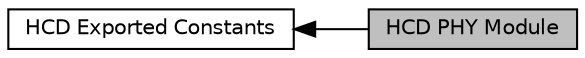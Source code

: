 digraph "HCD PHY Module"
{
  edge [fontname="Helvetica",fontsize="10",labelfontname="Helvetica",labelfontsize="10"];
  node [fontname="Helvetica",fontsize="10",shape=record];
  rankdir=LR;
  Node1 [label="HCD Exported Constants",height=0.2,width=0.4,color="black", fillcolor="white", style="filled",URL="$group___h_c_d___exported___constants.html"];
  Node0 [label="HCD PHY Module",height=0.2,width=0.4,color="black", fillcolor="grey75", style="filled", fontcolor="black"];
  Node1->Node0 [shape=plaintext, dir="back", style="solid"];
}
